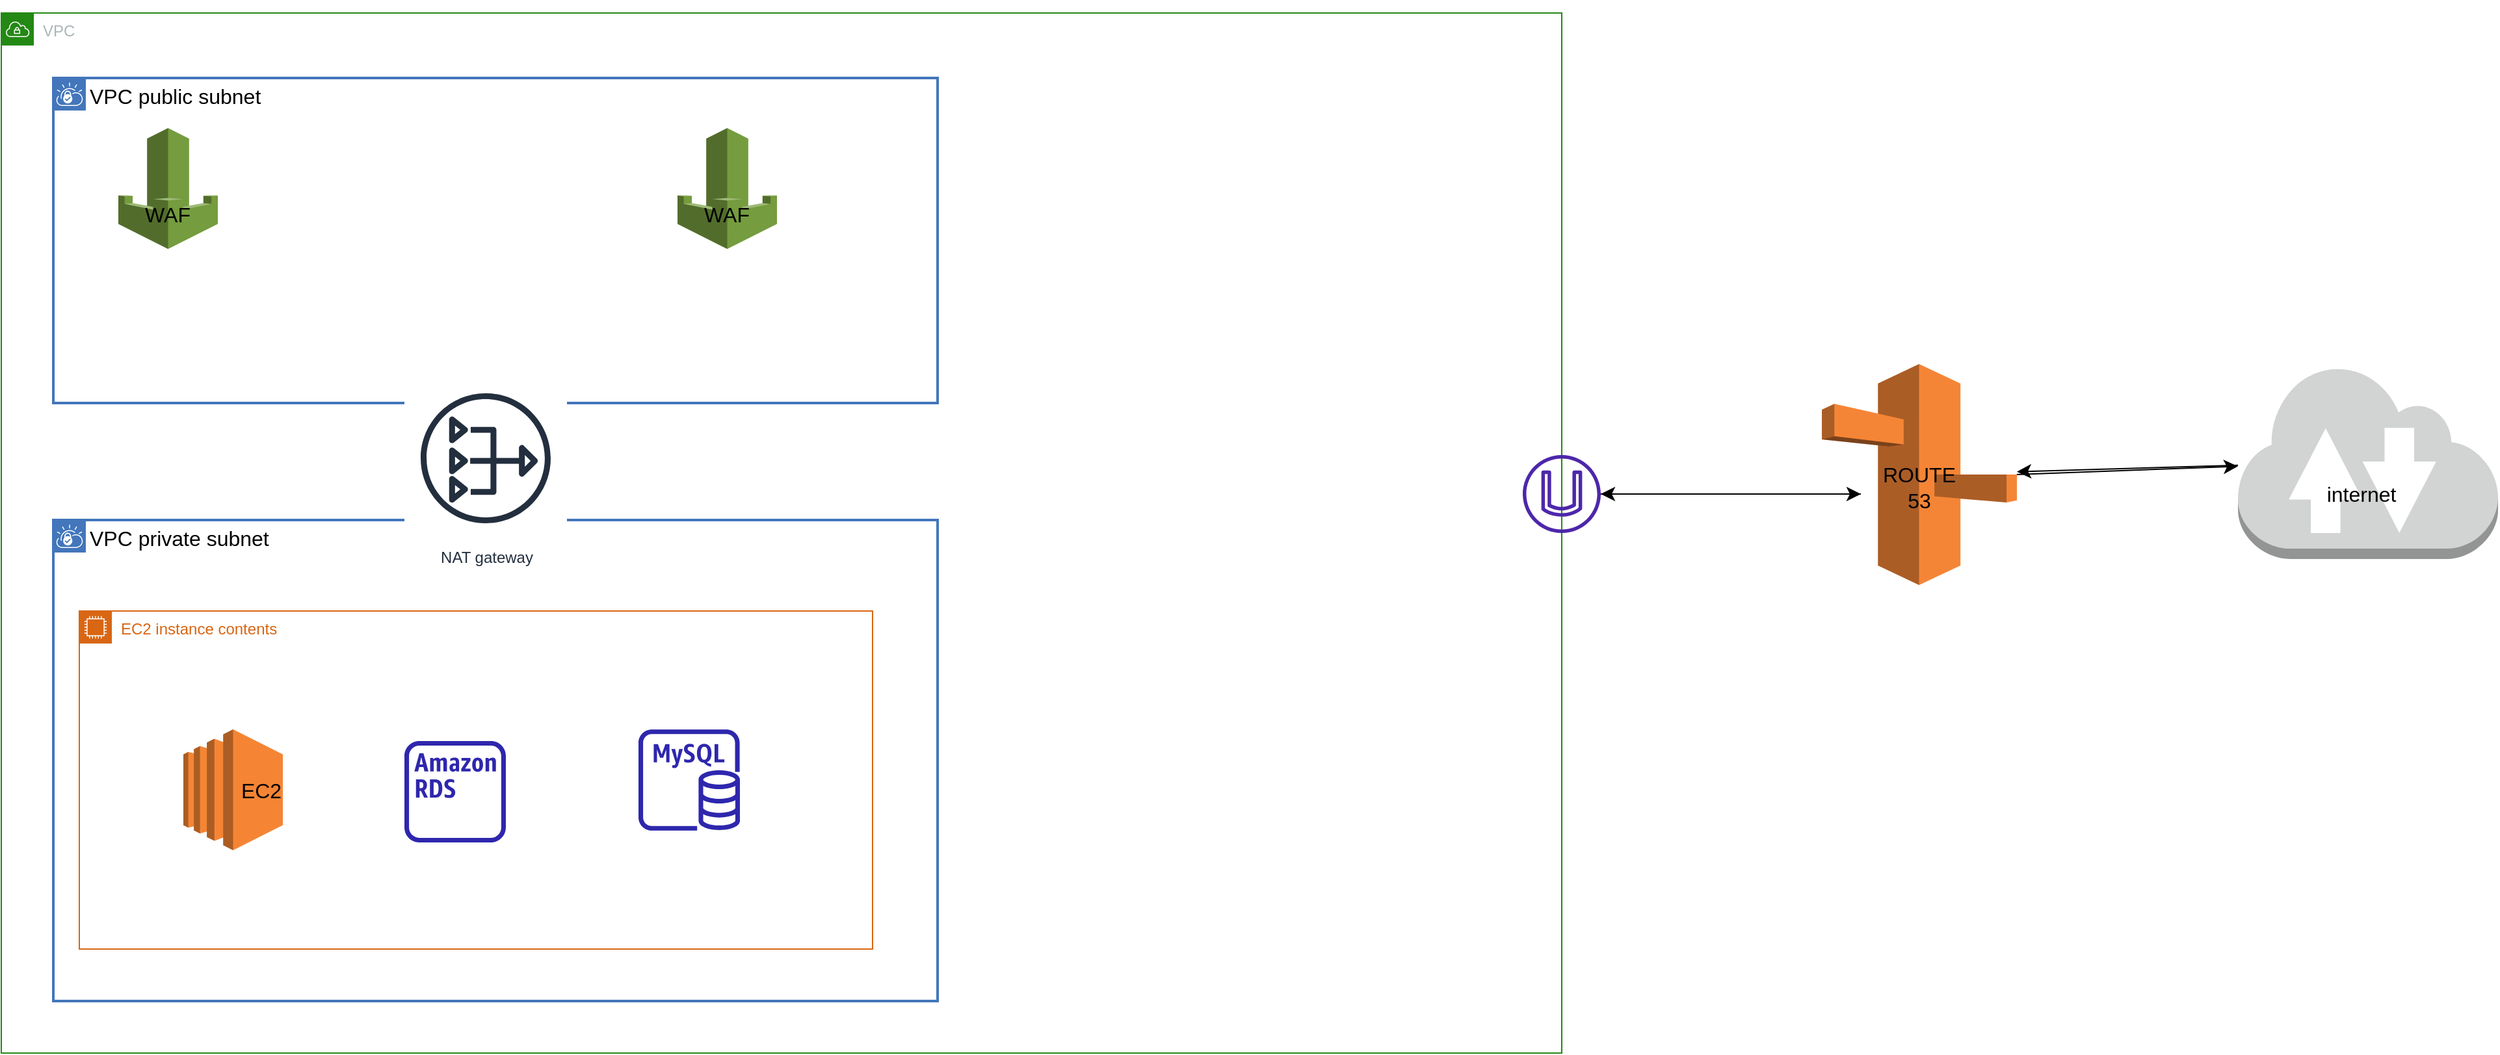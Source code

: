 <mxfile version="21.2.9" type="device">
  <diagram id="m7S1FEcc_9HMYki7h5Pr" name="Page-1">
    <mxGraphModel dx="4449" dy="1617" grid="1" gridSize="10" guides="1" tooltips="1" connect="1" arrows="1" fold="1" page="0" pageScale="1" pageWidth="850" pageHeight="1100" math="0" shadow="0">
      <root>
        <mxCell id="0" />
        <mxCell id="1" parent="0" />
        <mxCell id="1qI46Z2lSgomtGIxtlbY-3" value="VPC" style="points=[[0,0],[0.25,0],[0.5,0],[0.75,0],[1,0],[1,0.25],[1,0.5],[1,0.75],[1,1],[0.75,1],[0.5,1],[0.25,1],[0,1],[0,0.75],[0,0.5],[0,0.25]];outlineConnect=0;gradientColor=none;html=1;whiteSpace=wrap;fontSize=12;fontStyle=0;container=1;pointerEvents=0;collapsible=0;recursiveResize=0;shape=mxgraph.aws4.group;grIcon=mxgraph.aws4.group_vpc;strokeColor=#248814;fillColor=none;verticalAlign=top;align=left;spacingLeft=30;fontColor=#AAB7B8;dashed=0;rounded=1;" vertex="1" parent="1">
          <mxGeometry x="-2870" y="-530" width="1200" height="800" as="geometry" />
        </mxCell>
        <mxCell id="1qI46Z2lSgomtGIxtlbY-9" value="VPC private subnet&lt;br&gt;" style="shape=mxgraph.ibm.box;prType=vpc;fontStyle=0;verticalAlign=top;align=left;spacingLeft=32;spacingTop=4;fillColor=none;rounded=1;whiteSpace=wrap;html=1;strokeColor=#4376BB;strokeWidth=2;dashed=0;container=1;spacing=-4;collapsible=0;expand=0;recursiveResize=0;fontSize=16;" vertex="1" parent="1qI46Z2lSgomtGIxtlbY-3">
          <mxGeometry x="40" y="390" width="680" height="370" as="geometry" />
        </mxCell>
        <mxCell id="1qI46Z2lSgomtGIxtlbY-6" value="" style="sketch=0;outlineConnect=0;fontColor=#232F3E;gradientColor=none;fillColor=#2E27AD;strokeColor=none;dashed=0;verticalLabelPosition=bottom;verticalAlign=top;align=center;html=1;fontSize=12;fontStyle=0;aspect=fixed;pointerEvents=1;shape=mxgraph.aws4.rds_mysql_instance;rounded=1;" vertex="1" parent="1qI46Z2lSgomtGIxtlbY-9">
          <mxGeometry x="450" y="161" width="78" height="78" as="geometry" />
        </mxCell>
        <mxCell id="1qI46Z2lSgomtGIxtlbY-33" value="" style="sketch=0;outlineConnect=0;fontColor=#232F3E;gradientColor=none;fillColor=#2E27AD;strokeColor=none;dashed=0;verticalLabelPosition=bottom;verticalAlign=top;align=center;html=1;fontSize=12;fontStyle=0;aspect=fixed;pointerEvents=1;shape=mxgraph.aws4.rds_instance_alt;rounded=1;" vertex="1" parent="1qI46Z2lSgomtGIxtlbY-9">
          <mxGeometry x="270" y="170" width="78" height="78" as="geometry" />
        </mxCell>
        <mxCell id="1qI46Z2lSgomtGIxtlbY-48" value="EC2 instance contents" style="points=[[0,0],[0.25,0],[0.5,0],[0.75,0],[1,0],[1,0.25],[1,0.5],[1,0.75],[1,1],[0.75,1],[0.5,1],[0.25,1],[0,1],[0,0.75],[0,0.5],[0,0.25]];outlineConnect=0;gradientColor=none;html=1;whiteSpace=wrap;fontSize=12;fontStyle=0;container=1;pointerEvents=0;collapsible=0;recursiveResize=0;shape=mxgraph.aws4.group;grIcon=mxgraph.aws4.group_ec2_instance_contents;strokeColor=#D86613;fillColor=none;verticalAlign=top;align=left;spacingLeft=30;fontColor=#D86613;dashed=0;rounded=1;" vertex="1" parent="1qI46Z2lSgomtGIxtlbY-9">
          <mxGeometry x="20" y="70" width="610" height="260" as="geometry" />
        </mxCell>
        <mxCell id="1qI46Z2lSgomtGIxtlbY-49" value="" style="outlineConnect=0;dashed=0;verticalLabelPosition=bottom;verticalAlign=top;align=center;html=1;shape=mxgraph.aws3.ec2;fillColor=#F58534;gradientColor=none;rounded=1;fontSize=16;" vertex="1" parent="1qI46Z2lSgomtGIxtlbY-9">
          <mxGeometry x="100" y="161" width="76.5" height="93" as="geometry" />
        </mxCell>
        <mxCell id="1qI46Z2lSgomtGIxtlbY-50" value="EC2" style="text;strokeColor=none;fillColor=none;html=1;align=center;verticalAlign=middle;whiteSpace=wrap;rounded=0;fontSize=16;" vertex="1" parent="1qI46Z2lSgomtGIxtlbY-9">
          <mxGeometry x="130" y="192.5" width="60" height="30" as="geometry" />
        </mxCell>
        <mxCell id="1qI46Z2lSgomtGIxtlbY-16" value="VPC public subnet" style="shape=mxgraph.ibm.box;prType=vpc;fontStyle=0;verticalAlign=top;align=left;spacingLeft=32;spacingTop=4;fillColor=none;rounded=1;whiteSpace=wrap;html=1;strokeColor=#4376BB;strokeWidth=2;dashed=0;container=1;spacing=-4;collapsible=0;expand=0;recursiveResize=0;fontSize=16;" vertex="1" parent="1qI46Z2lSgomtGIxtlbY-3">
          <mxGeometry x="40" y="50" width="680" height="250" as="geometry" />
        </mxCell>
        <mxCell id="1qI46Z2lSgomtGIxtlbY-23" value="" style="outlineConnect=0;dashed=0;verticalLabelPosition=bottom;verticalAlign=top;align=center;html=1;shape=mxgraph.aws3.waf;fillColor=#759C3E;gradientColor=none;fontSize=16;rounded=1;" vertex="1" parent="1qI46Z2lSgomtGIxtlbY-16">
          <mxGeometry x="50" y="38.5" width="76.5" height="93" as="geometry" />
        </mxCell>
        <mxCell id="1qI46Z2lSgomtGIxtlbY-24" value="" style="outlineConnect=0;dashed=0;verticalLabelPosition=bottom;verticalAlign=top;align=center;html=1;shape=mxgraph.aws3.waf;fillColor=#759C3E;gradientColor=none;fontSize=16;rounded=1;" vertex="1" parent="1qI46Z2lSgomtGIxtlbY-16">
          <mxGeometry x="480" y="38.5" width="76.5" height="93" as="geometry" />
        </mxCell>
        <mxCell id="1qI46Z2lSgomtGIxtlbY-28" value="WAF" style="text;strokeColor=none;fillColor=none;html=1;align=center;verticalAlign=middle;whiteSpace=wrap;rounded=1;fontSize=16;" vertex="1" parent="1qI46Z2lSgomtGIxtlbY-16">
          <mxGeometry x="58.25" y="90" width="60" height="30" as="geometry" />
        </mxCell>
        <mxCell id="1qI46Z2lSgomtGIxtlbY-29" value="WAF" style="text;strokeColor=none;fillColor=none;html=1;align=center;verticalAlign=middle;whiteSpace=wrap;rounded=1;fontSize=16;" vertex="1" parent="1qI46Z2lSgomtGIxtlbY-16">
          <mxGeometry x="488.25" y="90" width="60" height="30" as="geometry" />
        </mxCell>
        <mxCell id="1qI46Z2lSgomtGIxtlbY-26" value="NAT gateway" style="sketch=0;outlineConnect=0;fontColor=#232F3E;gradientColor=none;strokeColor=#232F3E;fillColor=#ffffff;dashed=0;verticalLabelPosition=bottom;verticalAlign=top;align=center;html=1;fontSize=12;fontStyle=0;aspect=fixed;shape=mxgraph.aws4.resourceIcon;resIcon=mxgraph.aws4.nat_gateway;rounded=1;" vertex="1" parent="1qI46Z2lSgomtGIxtlbY-3">
          <mxGeometry x="310" y="280" width="125" height="125" as="geometry" />
        </mxCell>
        <mxCell id="1qI46Z2lSgomtGIxtlbY-4" style="edgeStyle=none;curved=1;rounded=1;orthogonalLoop=1;jettySize=auto;html=1;exitX=0.5;exitY=0;exitDx=0;exitDy=0;fontSize=12;startSize=8;endSize=8;" edge="1" parent="1" source="1qI46Z2lSgomtGIxtlbY-3" target="1qI46Z2lSgomtGIxtlbY-3">
          <mxGeometry relative="1" as="geometry" />
        </mxCell>
        <mxCell id="1qI46Z2lSgomtGIxtlbY-2" value="" style="sketch=0;outlineConnect=0;fontColor=#232F3E;gradientColor=none;fillColor=#4D27AA;strokeColor=none;dashed=0;verticalLabelPosition=bottom;verticalAlign=top;align=center;html=1;fontSize=12;fontStyle=0;aspect=fixed;pointerEvents=1;shape=mxgraph.aws4.internet_gateway;rotation=-180;rounded=1;" vertex="1" parent="1">
          <mxGeometry x="-1700" y="-190" width="60" height="60" as="geometry" />
        </mxCell>
        <mxCell id="1qI46Z2lSgomtGIxtlbY-44" value="" style="edgeStyle=none;orthogonalLoop=1;jettySize=auto;html=1;rounded=1;fontSize=12;startSize=8;endSize=8;curved=1;" edge="1" parent="1" target="1qI46Z2lSgomtGIxtlbY-2">
          <mxGeometry width="140" relative="1" as="geometry">
            <mxPoint x="-1440" y="-160" as="sourcePoint" />
            <mxPoint x="-2136" y="-360" as="targetPoint" />
            <Array as="points" />
          </mxGeometry>
        </mxCell>
        <mxCell id="1qI46Z2lSgomtGIxtlbY-45" value="" style="outlineConnect=0;dashed=0;verticalLabelPosition=bottom;verticalAlign=top;align=center;html=1;shape=mxgraph.aws3.internet_2;fillColor=#D2D3D3;gradientColor=none;rounded=1;fontSize=16;" vertex="1" parent="1">
          <mxGeometry x="-1150" y="-260" width="200" height="150" as="geometry" />
        </mxCell>
        <mxCell id="1qI46Z2lSgomtGIxtlbY-46" value="" style="edgeStyle=none;orthogonalLoop=1;jettySize=auto;html=1;rounded=1;fontSize=12;startSize=8;endSize=8;curved=1;exitX=1;exitY=0.5;exitDx=0;exitDy=0;exitPerimeter=0;" edge="1" parent="1" source="1qI46Z2lSgomtGIxtlbY-30" target="1qI46Z2lSgomtGIxtlbY-45">
          <mxGeometry width="140" relative="1" as="geometry">
            <mxPoint x="-2017" y="-220" as="sourcePoint" />
            <mxPoint x="-2136" y="-360" as="targetPoint" />
            <Array as="points" />
          </mxGeometry>
        </mxCell>
        <mxCell id="1qI46Z2lSgomtGIxtlbY-47" value="" style="edgeStyle=none;orthogonalLoop=1;jettySize=auto;html=1;rounded=1;fontSize=12;startSize=8;endSize=8;curved=1;" edge="1" parent="1" source="1qI46Z2lSgomtGIxtlbY-45" target="1qI46Z2lSgomtGIxtlbY-30">
          <mxGeometry width="140" relative="1" as="geometry">
            <mxPoint x="-1630" y="-152" as="sourcePoint" />
            <mxPoint x="-1510" y="-159" as="targetPoint" />
            <Array as="points" />
          </mxGeometry>
        </mxCell>
        <mxCell id="1qI46Z2lSgomtGIxtlbY-30" value="" style="outlineConnect=0;dashed=0;verticalLabelPosition=bottom;verticalAlign=top;align=center;html=1;shape=mxgraph.aws3.route_53;fillColor=#F58536;gradientColor=none;fontSize=16;rounded=1;" vertex="1" parent="1">
          <mxGeometry x="-1470" y="-260" width="150" height="170" as="geometry" />
        </mxCell>
        <mxCell id="1qI46Z2lSgomtGIxtlbY-51" value="ROUTE 53&lt;br&gt;" style="text;strokeColor=none;fillColor=none;html=1;align=center;verticalAlign=middle;whiteSpace=wrap;rounded=0;fontSize=16;" vertex="1" parent="1">
          <mxGeometry x="-1425" y="-180" width="60" height="30" as="geometry" />
        </mxCell>
        <mxCell id="1qI46Z2lSgomtGIxtlbY-53" value="" style="edgeStyle=none;orthogonalLoop=1;jettySize=auto;html=1;rounded=1;fontSize=12;startSize=8;endSize=8;curved=1;" edge="1" parent="1" source="1qI46Z2lSgomtGIxtlbY-2">
          <mxGeometry width="140" relative="1" as="geometry">
            <mxPoint x="-1430" y="-150" as="sourcePoint" />
            <mxPoint x="-1440" y="-160" as="targetPoint" />
            <Array as="points" />
          </mxGeometry>
        </mxCell>
        <mxCell id="1qI46Z2lSgomtGIxtlbY-54" value="internet&lt;br&gt;" style="text;strokeColor=none;fillColor=none;html=1;align=center;verticalAlign=middle;whiteSpace=wrap;rounded=0;fontSize=16;" vertex="1" parent="1">
          <mxGeometry x="-1110" y="-200" width="110" height="80" as="geometry" />
        </mxCell>
      </root>
    </mxGraphModel>
  </diagram>
</mxfile>
